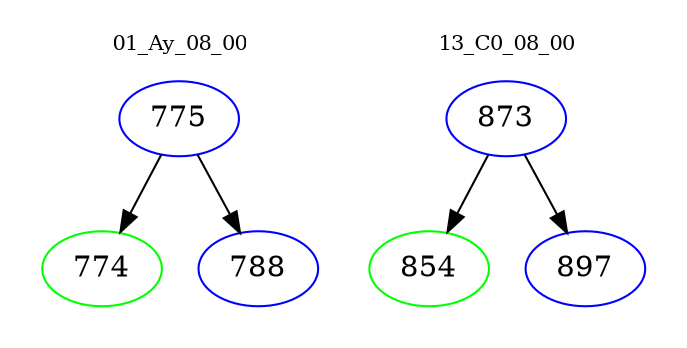 digraph{
subgraph cluster_0 {
color = white
label = "01_Ay_08_00";
fontsize=10;
T0_775 [label="775", color="blue"]
T0_775 -> T0_774 [color="black"]
T0_774 [label="774", color="green"]
T0_775 -> T0_788 [color="black"]
T0_788 [label="788", color="blue"]
}
subgraph cluster_1 {
color = white
label = "13_C0_08_00";
fontsize=10;
T1_873 [label="873", color="blue"]
T1_873 -> T1_854 [color="black"]
T1_854 [label="854", color="green"]
T1_873 -> T1_897 [color="black"]
T1_897 [label="897", color="blue"]
}
}
